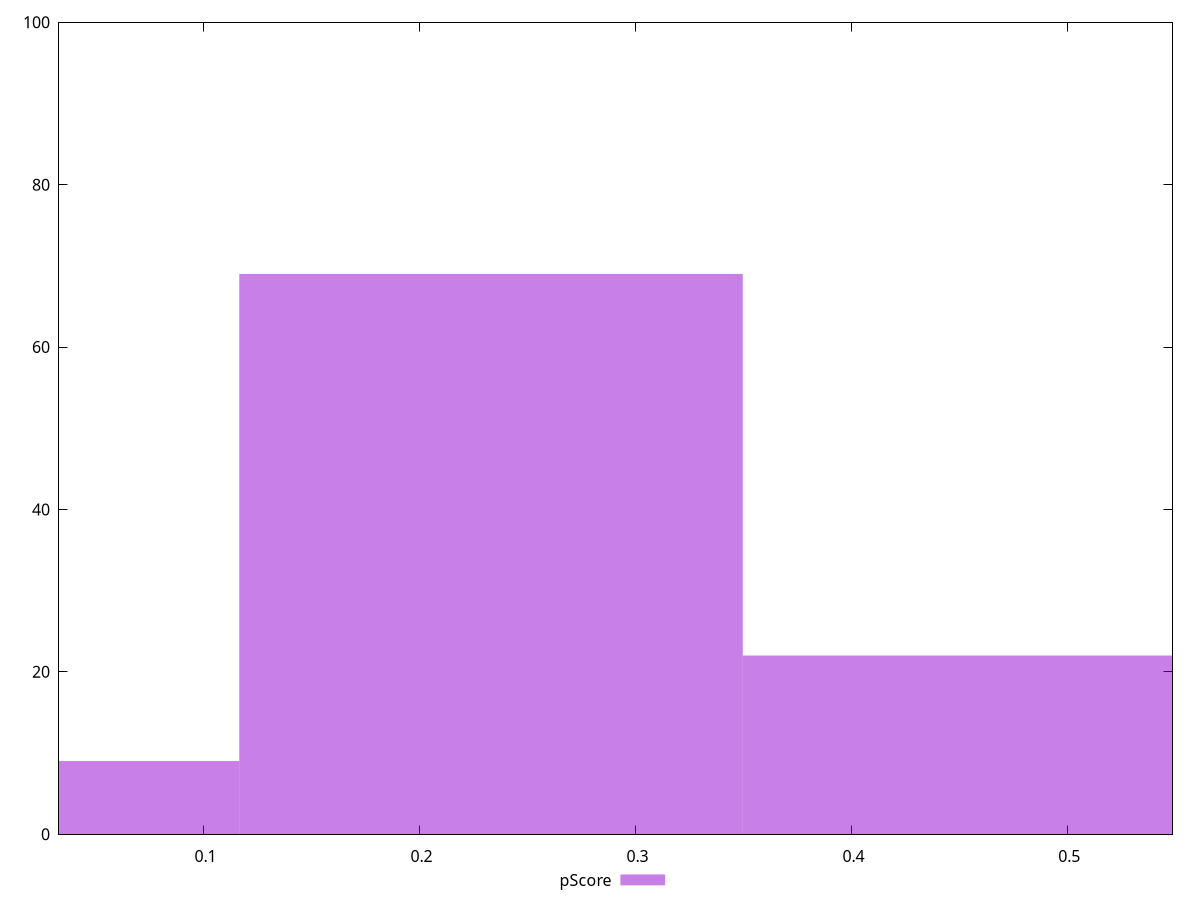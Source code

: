 reset

$pScore <<EOF
0 9
0.23313282198122315 69
0.4662656439624463 22
EOF

set key outside below
set boxwidth 0.23313282198122315
set xrange [0.03309957001757541:0.5486798785132789]
set yrange [0:100]
set trange [0:100]
set style fill transparent solid 0.5 noborder
set terminal svg size 640, 490 enhanced background rgb 'white'
set output "report_00025_2021-02-22T21:38:55.199Z/estimated-input-latency/samples/pages/pScore/histogram.svg"

plot $pScore title "pScore" with boxes

reset
